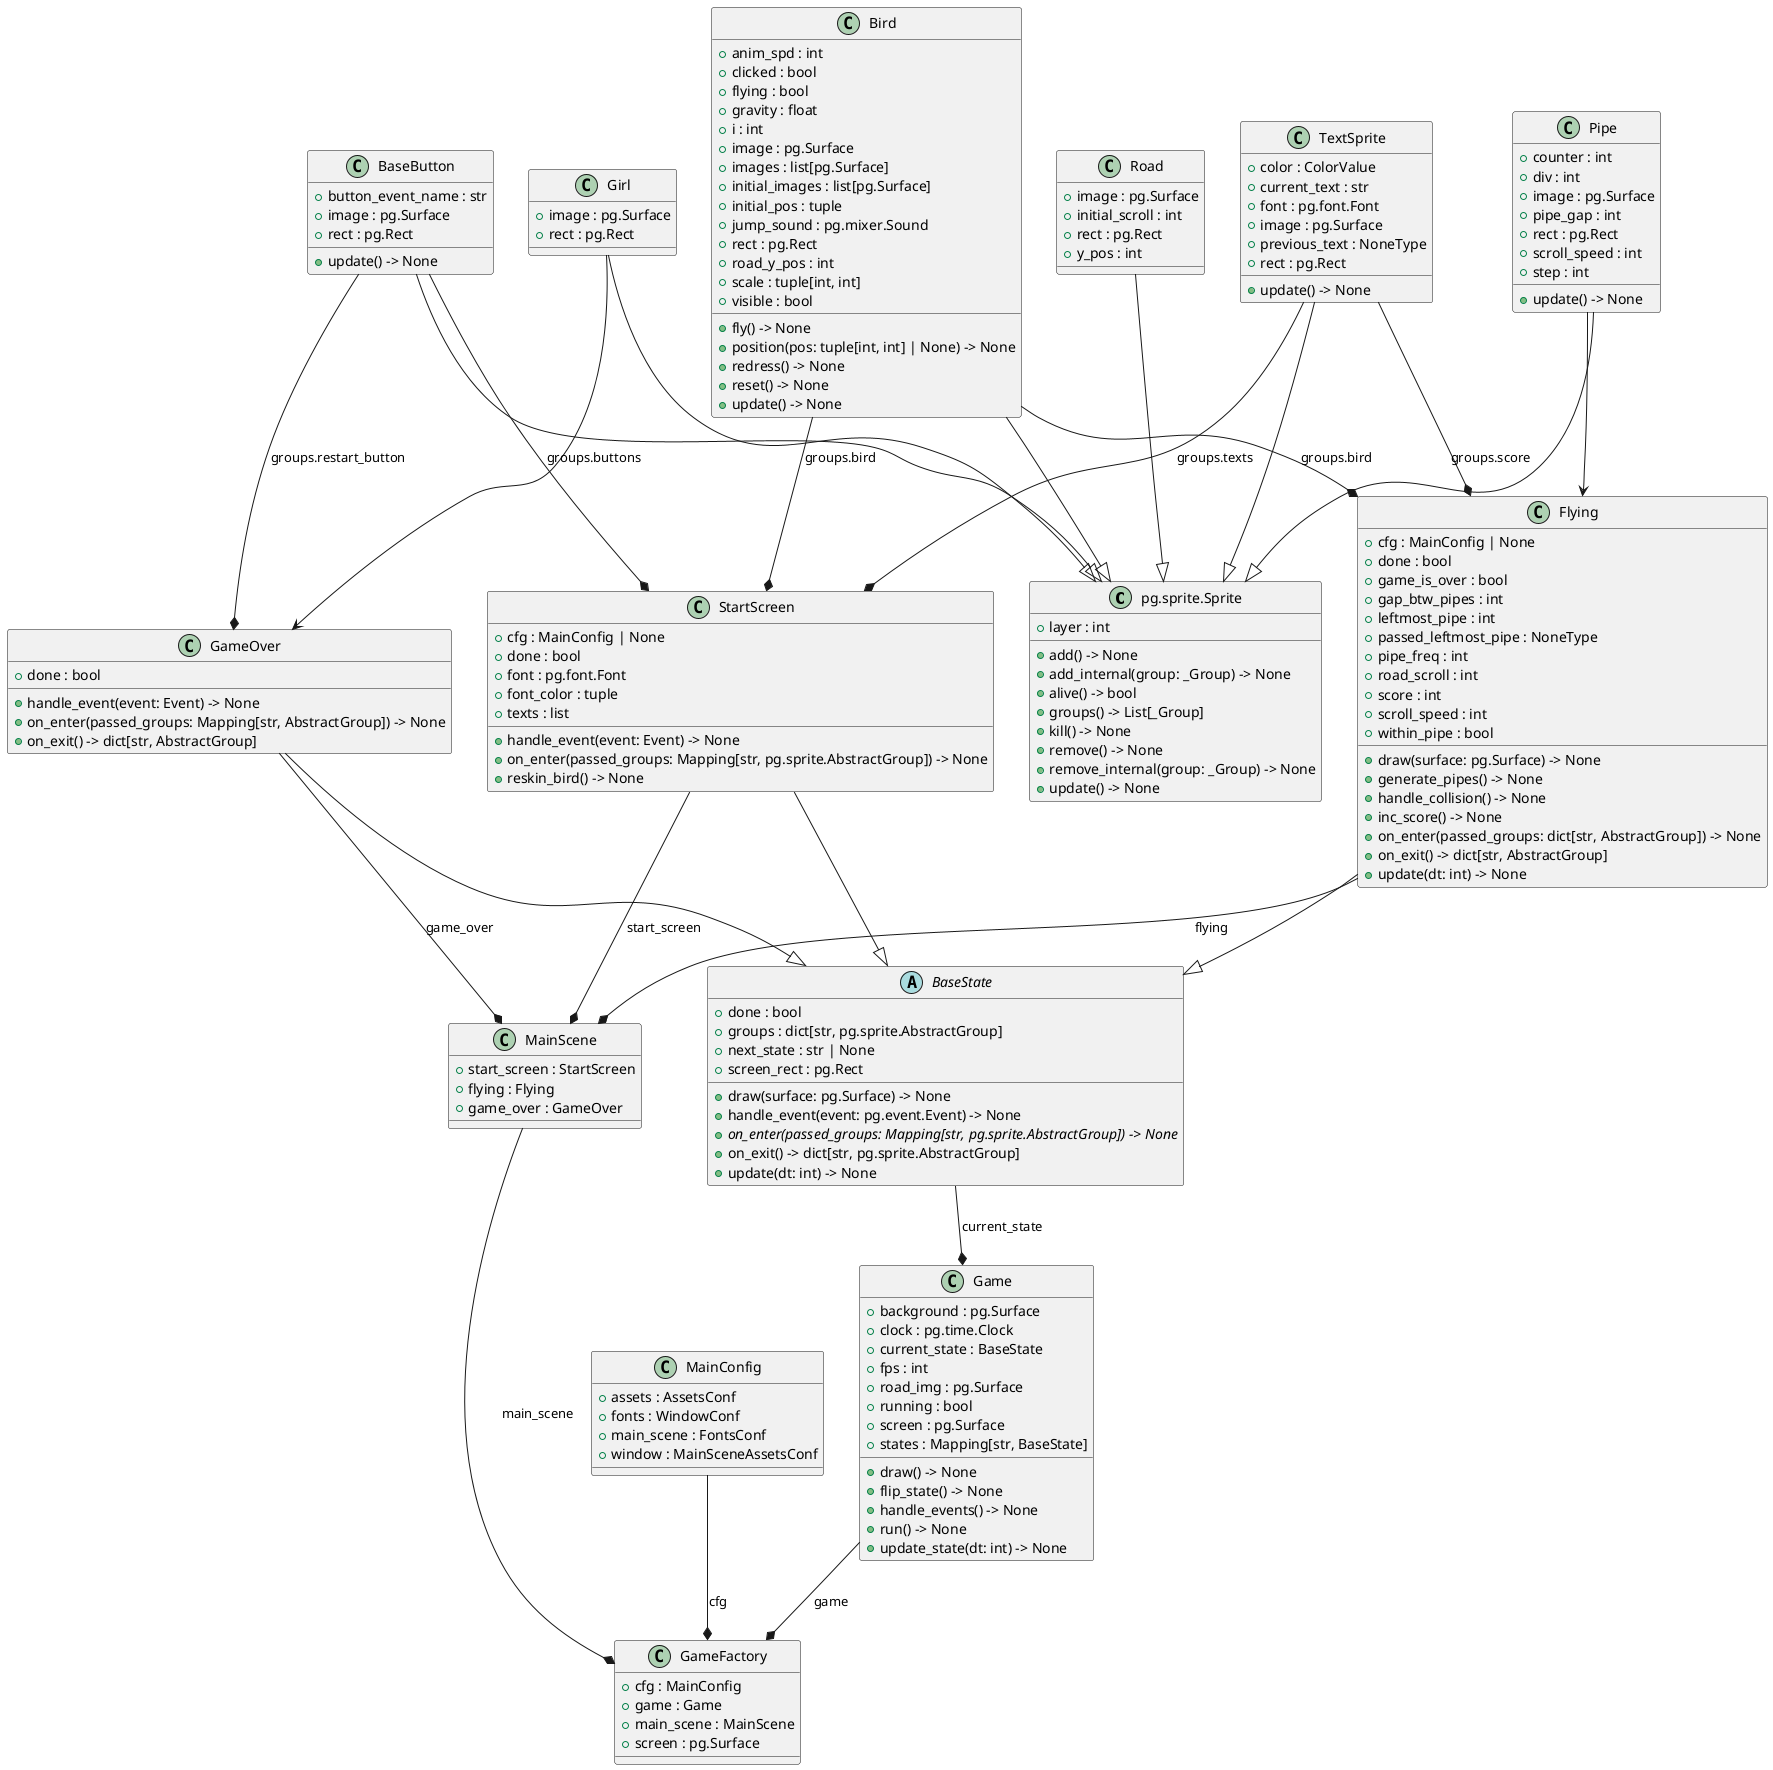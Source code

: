 @startuml classes
set namespaceSeparator none
class "pg.sprite.Sprite" as pg.sprite.Sprite {
  + layer : int
  + add() -> None
  + add_internal(group: _Group) -> None
  + alive() -> bool
  + groups() -> List[_Group]
  + kill() -> None
  + remove() -> None
  + remove_internal(group: _Group) -> None
  + update() -> None
}
' class "AssetsConf" as chilly_bird.configs.AssetsConf {
'   + fonts_path : Path
'   + frames_path : Path
'   + img_path : Path
'   + sound_path : Path
' }
class "BaseButton" as chilly_bird.objects.buttons.BaseButton {
  + button_event_name : str
  + image : pg.Surface
  + rect : pg.Rect
  + update() -> None
}
abstract class "BaseState" as chilly_bird.states.base.BaseState {
  + done : bool
  + groups : dict[str, pg.sprite.AbstractGroup]
  + next_state : str | None
  + screen_rect : pg.Rect
  + draw(surface: pg.Surface) -> None
  + handle_event(event: pg.event.Event) -> None
  + {abstract}on_enter(passed_groups: Mapping[str, pg.sprite.AbstractGroup]) -> None
  + on_exit() -> dict[str, pg.sprite.AbstractGroup]
  + update(dt: int) -> None
}
class "Bird" as chilly_bird.objects.bird.Bird {
  + anim_spd : int
  + clicked : bool
  + flying : bool
  + gravity : float
  + i : int
  + image : pg.Surface
  + images : list[pg.Surface]
  + initial_images : list[pg.Surface]
  + initial_pos : tuple
  + jump_sound : pg.mixer.Sound
  + rect : pg.Rect
  + road_y_pos : int
  + scale : tuple[int, int]
  + visible : bool
  + fly() -> None
  + position(pos: tuple[int, int] | None) -> None
  + redress() -> None
  + reset() -> None
  + update() -> None
}
class "Flying" as chilly_bird.states.flying.Flying {
  + cfg : MainConfig | None
  + done : bool
  + game_is_over : bool
  + gap_btw_pipes : int
  + leftmost_pipe : int
  + passed_leftmost_pipe : NoneType
  + pipe_freq : int
  + road_scroll : int
  + score : int
  + scroll_speed : int
  + within_pipe : bool
  + draw(surface: pg.Surface) -> None
  + generate_pipes() -> None
  + handle_collision() -> None
  + inc_score() -> None
  + on_enter(passed_groups: dict[str, AbstractGroup]) -> None
  + on_exit() -> dict[str, AbstractGroup]
  + update(dt: int) -> None
}
' class "FontsConf" as chilly_bird.configs.FontsConf {
'   + color : tuple[int, int, int]
'   + score_font : Path
'   + score_font_size : int
'   + text_font : Path
'   + text_font_size : int
' }
class "Game" as chilly_bird.game.Game {
  + background : pg.Surface
  + clock : pg.time.Clock
  + current_state : BaseState
  + fps : int
  + road_img : pg.Surface
  + running : bool
  + screen : pg.Surface
  + states : Mapping[str, BaseState]
  + draw() -> None
  + flip_state() -> None
  + handle_events() -> None
  + run() -> None
  + update_state(dt: int) -> None
}
class "GameFactory" as chilly_bird.game_factory.GameFactory {
  + cfg : MainConfig
  + game : Game
  + main_scene : MainScene
  + screen : pg.Surface
}
class "GameOver" as chilly_bird.states.game_over.GameOver {
  + done : bool
  + handle_event(event: Event) -> None
  + on_enter(passed_groups: Mapping[str, AbstractGroup]) -> None
  + on_exit() -> dict[str, AbstractGroup]
}
class "Girl" as chilly_bird.objects.girls.Girl {
  + image : pg.Surface
  + rect : pg.Rect
}
class "MainConfig" as chilly_bird.configs.MainConfig {
  + assets : AssetsConf
  + fonts : WindowConf
  + main_scene : FontsConf
  + window : MainSceneAssetsConf
}
class "MainScene" as chilly_bird.game_factory.MainScene {
  + start_screen : StartScreen
  + flying : Flying
  + game_over : GameOver
}
' class "MainSceneAssetsConf" as chilly_bird.configs.MainSceneAssetsConf {
'   + bg_img : Path
'   + bg_music : Path
'   + bird_aframes : tuple[Path, Path, Path]
'   + bird_jump_sound : Path
'   + bird_size : tuple[int, int]
'   + disappointed_girl_img : Path
'   + pipe_img : Path
'   + redress_button_img : Path
'   + reskin_button_img : Path
'   + restart_button_img : Path
'   + road_texture : Path
'   + start_button_img : Path
' }
class "Pipe" as chilly_bird.objects.pipes.Pipe {
  + counter : int
  + div : int
  + image : pg.Surface
  + pipe_gap : int
  + rect : pg.Rect
  + scroll_speed : int
  + step : int
  + update() -> None
}
class "Road" as chilly_bird.objects.road.Road {
  + image : pg.Surface
  + initial_scroll : int
  + rect : pg.Rect
  + y_pos : int
}
class "StartScreen" as chilly_bird.states.start_screen.StartScreen {
  + cfg : MainConfig | None
  + done : bool
  + font : pg.font.Font
  + font_color : tuple
  + texts : list
  + handle_event(event: Event) -> None
  + on_enter(passed_groups: Mapping[str, pg.sprite.AbstractGroup]) -> None
  + reskin_bird() -> None
}
class "TextSprite" as chilly_bird.objects.textboxes.TextSprite {
  + color : ColorValue
  + current_text : str
  + font : pg.font.Font
  + image : pg.Surface
  + previous_text : NoneType
  + rect : pg.Rect
  + update() -> None
}
' class "WindowConf" as chilly_bird.configs.WindowConf {
'   + caption : str
'   + fps : int
'   + icon_path : Path
'   + screen_height : int
'   + screen_width : int
' }
chilly_bird.objects.pipes.Pipe --|> pg.sprite.Sprite
chilly_bird.objects.buttons.BaseButton --|> pg.sprite.Sprite
chilly_bird.objects.bird.Bird --|> pg.sprite.Sprite
chilly_bird.objects.girls.Girl --|> pg.sprite.Sprite
chilly_bird.objects.textboxes.TextSprite --|> pg.sprite.Sprite
chilly_bird.objects.road.Road --|> pg.sprite.Sprite

chilly_bird.states.flying.Flying --|> chilly_bird.states.base.BaseState
chilly_bird.states.game_over.GameOver --|> chilly_bird.states.base.BaseState
chilly_bird.states.start_screen.StartScreen --|> chilly_bird.states.base.BaseState

' chilly_bird.configs.AssetsConf --* chilly_bird.configs.MainConfig : assets
' chilly_bird.configs.FontsConf --* chilly_bird.configs.MainConfig : fonts
' chilly_bird.configs.MainSceneAssetsConf --* chilly_bird.configs.MainConfig : main_scene
' chilly_bird.configs.WindowConf --* chilly_bird.configs.MainConfig : window
chilly_bird.configs.MainConfig --* chilly_bird.game_factory.GameFactory : cfg

chilly_bird.game.Game --* chilly_bird.game_factory.GameFactory : game
chilly_bird.game_factory.MainScene --* chilly_bird.game_factory.GameFactory : main_scene

chilly_bird.objects.bird.Bird --* chilly_bird.states.flying.Flying : groups.bird
chilly_bird.objects.bird.Bird --* chilly_bird.states.start_screen.StartScreen : groups.bird
chilly_bird.objects.pipes.Pipe --> chilly_bird.states.flying.Flying
chilly_bird.objects.girls.Girl --> chilly_bird.states.game_over.GameOver
chilly_bird.objects.textboxes.TextSprite --* chilly_bird.states.flying.Flying : groups.score
chilly_bird.objects.textboxes.TextSprite --* chilly_bird.states.start_screen.StartScreen : groups.texts
chilly_bird.objects.buttons.BaseButton --* chilly_bird.states.game_over.GameOver : groups.restart_button
chilly_bird.objects.buttons.BaseButton --* chilly_bird.states.start_screen.StartScreen : groups.buttons

chilly_bird.states.base.BaseState --* chilly_bird.game.Game : current_state
chilly_bird.states.flying.Flying --* chilly_bird.game_factory.MainScene : flying
chilly_bird.states.game_over.GameOver --* chilly_bird.game_factory.MainScene : game_over
chilly_bird.states.start_screen.StartScreen --* chilly_bird.game_factory.MainScene : start_screen
@enduml
